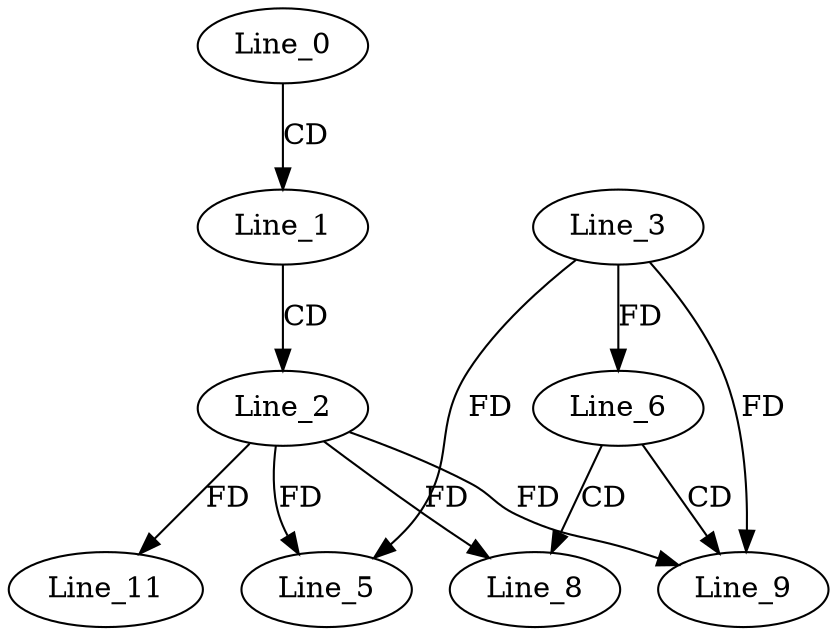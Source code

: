 digraph G {
  Line_0;
  Line_1;
  Line_2;
  Line_5;
  Line_3;
  Line_5;
  Line_6;
  Line_6;
  Line_8;
  Line_9;
  Line_9;
  Line_11;
  Line_0 -> Line_1 [ label="CD" ];
  Line_1 -> Line_2 [ label="CD" ];
  Line_2 -> Line_5 [ label="FD" ];
  Line_3 -> Line_5 [ label="FD" ];
  Line_3 -> Line_6 [ label="FD" ];
  Line_6 -> Line_8 [ label="CD" ];
  Line_2 -> Line_8 [ label="FD" ];
  Line_6 -> Line_9 [ label="CD" ];
  Line_2 -> Line_9 [ label="FD" ];
  Line_3 -> Line_9 [ label="FD" ];
  Line_2 -> Line_11 [ label="FD" ];
}
